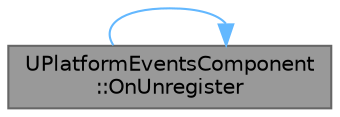 digraph "UPlatformEventsComponent::OnUnregister"
{
 // INTERACTIVE_SVG=YES
 // LATEX_PDF_SIZE
  bgcolor="transparent";
  edge [fontname=Helvetica,fontsize=10,labelfontname=Helvetica,labelfontsize=10];
  node [fontname=Helvetica,fontsize=10,shape=box,height=0.2,width=0.4];
  rankdir="RL";
  Node1 [id="Node000001",label="UPlatformEventsComponent\l::OnUnregister",height=0.2,width=0.4,color="gray40", fillcolor="grey60", style="filled", fontcolor="black",tooltip="Called when a component is unregistered."];
  Node1 -> Node1 [id="edge1_Node000001_Node000001",dir="back",color="steelblue1",style="solid",tooltip=" "];
}
